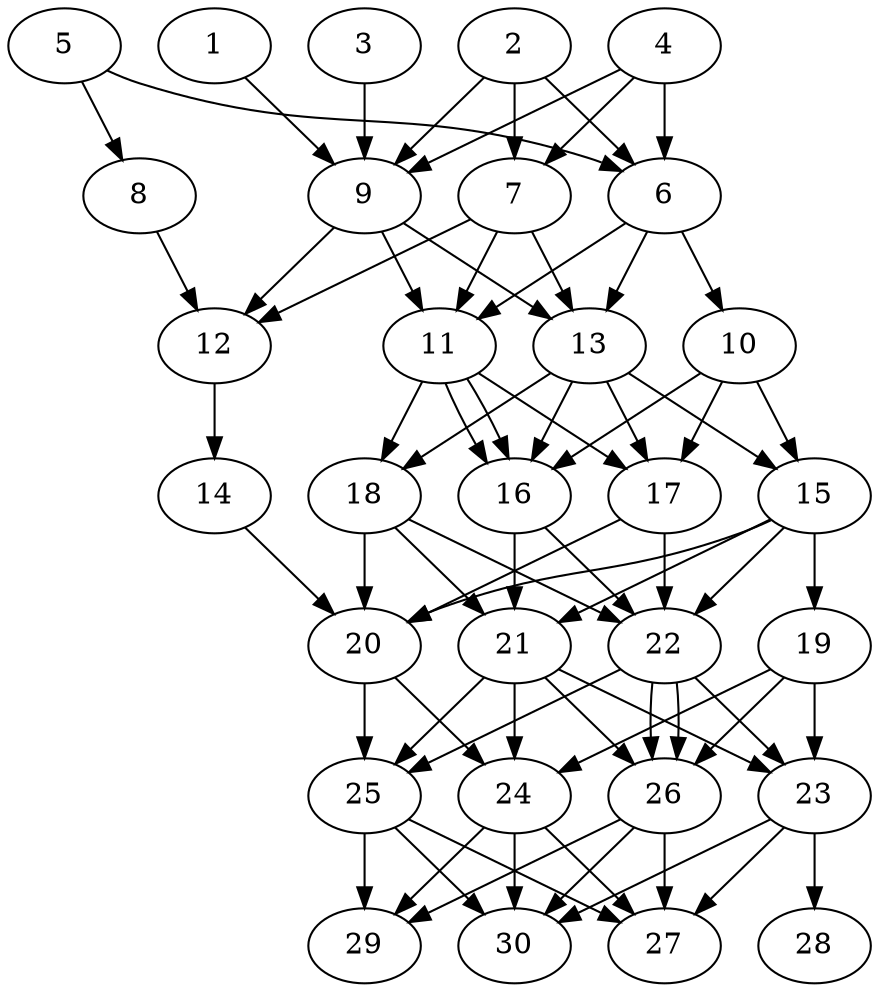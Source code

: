 // DAG automatically generated by daggen at Thu Oct  3 14:04:17 2019
// ./daggen --dot -n 30 --ccr 0.4 --fat 0.5 --regular 0.9 --density 0.9 --mindata 5242880 --maxdata 52428800 
digraph G {
  1 [size="110658560", alpha="0.01", expect_size="44263424"] 
  1 -> 9 [size ="44263424"]
  2 [size="43087360", alpha="0.15", expect_size="17234944"] 
  2 -> 6 [size ="17234944"]
  2 -> 7 [size ="17234944"]
  2 -> 9 [size ="17234944"]
  3 [size="92533760", alpha="0.03", expect_size="37013504"] 
  3 -> 9 [size ="37013504"]
  4 [size="80501760", alpha="0.14", expect_size="32200704"] 
  4 -> 6 [size ="32200704"]
  4 -> 7 [size ="32200704"]
  4 -> 9 [size ="32200704"]
  5 [size="102581760", alpha="0.11", expect_size="41032704"] 
  5 -> 6 [size ="41032704"]
  5 -> 8 [size ="41032704"]
  6 [size="111841280", alpha="0.11", expect_size="44736512"] 
  6 -> 10 [size ="44736512"]
  6 -> 11 [size ="44736512"]
  6 -> 13 [size ="44736512"]
  7 [size="77324800", alpha="0.20", expect_size="30929920"] 
  7 -> 11 [size ="30929920"]
  7 -> 12 [size ="30929920"]
  7 -> 13 [size ="30929920"]
  8 [size="16289280", alpha="0.08", expect_size="6515712"] 
  8 -> 12 [size ="6515712"]
  9 [size="80138240", alpha="0.13", expect_size="32055296"] 
  9 -> 11 [size ="32055296"]
  9 -> 12 [size ="32055296"]
  9 -> 13 [size ="32055296"]
  10 [size="34173440", alpha="0.14", expect_size="13669376"] 
  10 -> 15 [size ="13669376"]
  10 -> 16 [size ="13669376"]
  10 -> 17 [size ="13669376"]
  11 [size="122227200", alpha="0.05", expect_size="48890880"] 
  11 -> 16 [size ="48890880"]
  11 -> 16 [size ="48890880"]
  11 -> 17 [size ="48890880"]
  11 -> 18 [size ="48890880"]
  12 [size="125588480", alpha="0.17", expect_size="50235392"] 
  12 -> 14 [size ="50235392"]
  13 [size="94023680", alpha="0.00", expect_size="37609472"] 
  13 -> 15 [size ="37609472"]
  13 -> 16 [size ="37609472"]
  13 -> 17 [size ="37609472"]
  13 -> 18 [size ="37609472"]
  14 [size="110735360", alpha="0.04", expect_size="44294144"] 
  14 -> 20 [size ="44294144"]
  15 [size="75937280", alpha="0.04", expect_size="30374912"] 
  15 -> 19 [size ="30374912"]
  15 -> 20 [size ="30374912"]
  15 -> 21 [size ="30374912"]
  15 -> 22 [size ="30374912"]
  16 [size="21770240", alpha="0.05", expect_size="8708096"] 
  16 -> 21 [size ="8708096"]
  16 -> 22 [size ="8708096"]
  17 [size="87708160", alpha="0.12", expect_size="35083264"] 
  17 -> 20 [size ="35083264"]
  17 -> 22 [size ="35083264"]
  18 [size="85511680", alpha="0.18", expect_size="34204672"] 
  18 -> 20 [size ="34204672"]
  18 -> 21 [size ="34204672"]
  18 -> 22 [size ="34204672"]
  19 [size="129927680", alpha="0.11", expect_size="51971072"] 
  19 -> 23 [size ="51971072"]
  19 -> 24 [size ="51971072"]
  19 -> 26 [size ="51971072"]
  20 [size="89884160", alpha="0.12", expect_size="35953664"] 
  20 -> 24 [size ="35953664"]
  20 -> 25 [size ="35953664"]
  21 [size="55718400", alpha="0.10", expect_size="22287360"] 
  21 -> 23 [size ="22287360"]
  21 -> 24 [size ="22287360"]
  21 -> 25 [size ="22287360"]
  21 -> 26 [size ="22287360"]
  22 [size="86835200", alpha="0.12", expect_size="34734080"] 
  22 -> 23 [size ="34734080"]
  22 -> 25 [size ="34734080"]
  22 -> 26 [size ="34734080"]
  22 -> 26 [size ="34734080"]
  23 [size="68738560", alpha="0.09", expect_size="27495424"] 
  23 -> 27 [size ="27495424"]
  23 -> 28 [size ="27495424"]
  23 -> 30 [size ="27495424"]
  24 [size="70594560", alpha="0.16", expect_size="28237824"] 
  24 -> 27 [size ="28237824"]
  24 -> 29 [size ="28237824"]
  24 -> 30 [size ="28237824"]
  25 [size="91509760", alpha="0.19", expect_size="36603904"] 
  25 -> 27 [size ="36603904"]
  25 -> 29 [size ="36603904"]
  25 -> 30 [size ="36603904"]
  26 [size="112273920", alpha="0.19", expect_size="44909568"] 
  26 -> 27 [size ="44909568"]
  26 -> 29 [size ="44909568"]
  26 -> 30 [size ="44909568"]
  27 [size="24350720", alpha="0.09", expect_size="9740288"] 
  28 [size="97431040", alpha="0.00", expect_size="38972416"] 
  29 [size="87907840", alpha="0.03", expect_size="35163136"] 
  30 [size="33681920", alpha="0.09", expect_size="13472768"] 
}
